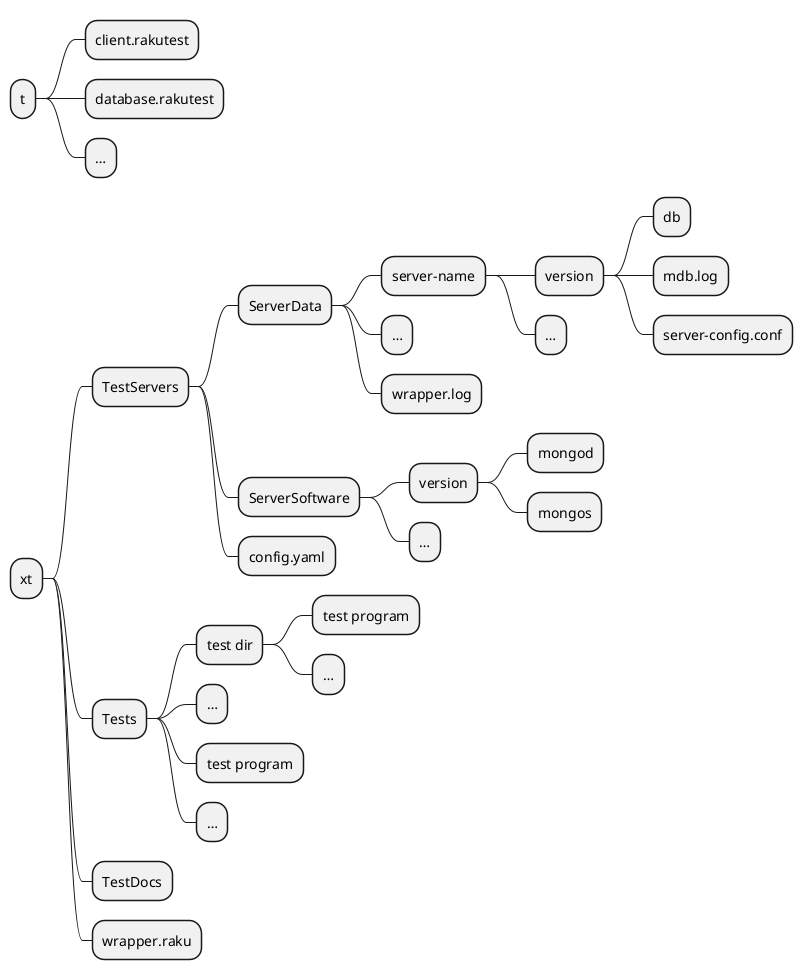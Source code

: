 @startmindmap
* t
** client.rakutest
** database.rakutest
** …

* xt
** TestServers
*** ServerData
**** server-name
***** version
****** db
****** mdb.log
****** server-config.conf
***** …
**** …
**** wrapper.log
*** ServerSoftware
**** version
***** mongod
***** mongos
**** …
*** config.yaml
** Tests
*** test dir
**** test program
**** …
*** …
*** test program
*** …
** TestDocs
** wrapper.raku
@endmindmap
